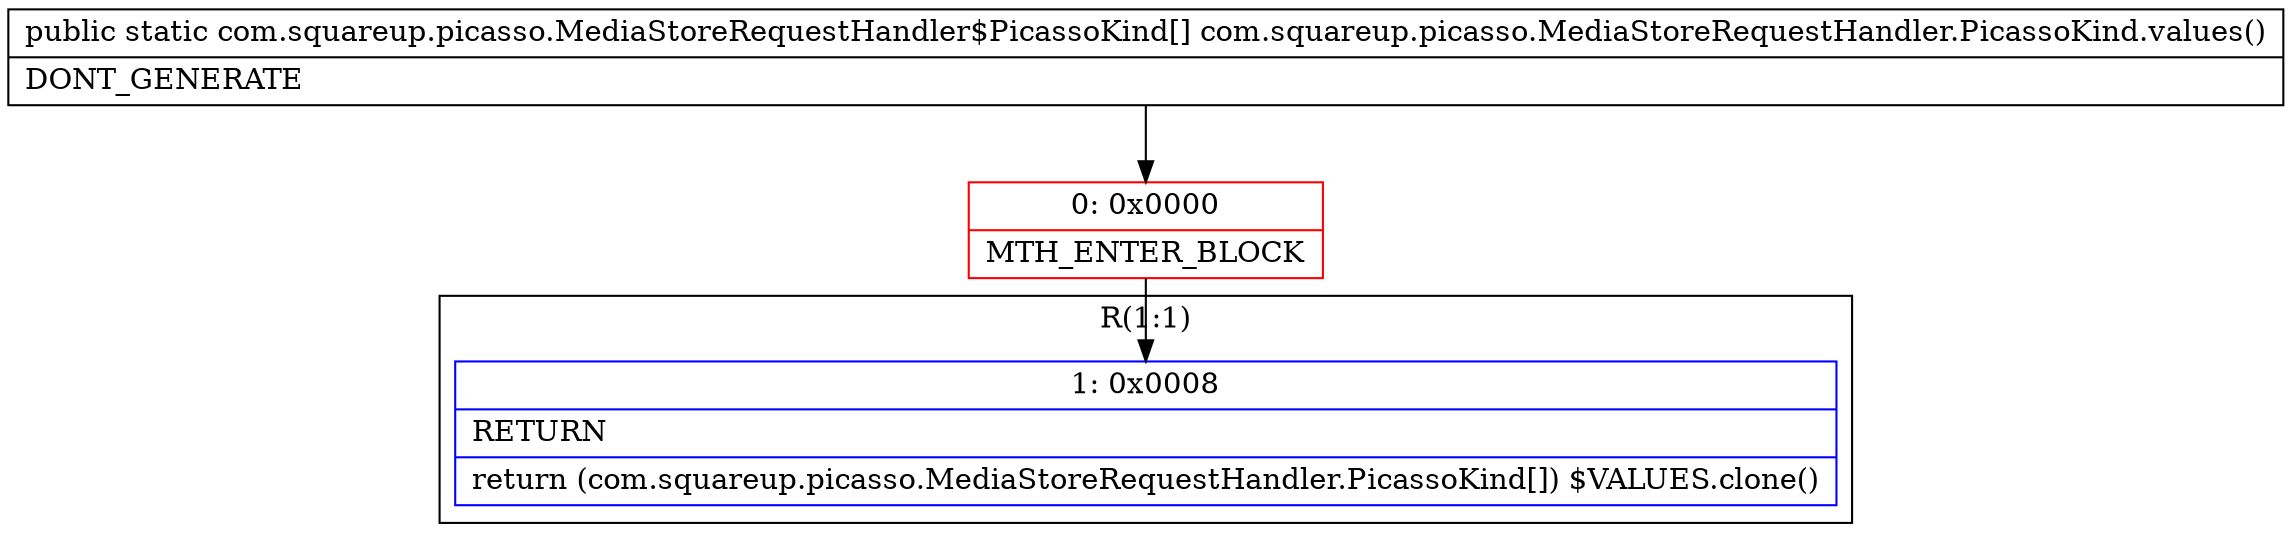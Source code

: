digraph "CFG forcom.squareup.picasso.MediaStoreRequestHandler.PicassoKind.values()[Lcom\/squareup\/picasso\/MediaStoreRequestHandler$PicassoKind;" {
subgraph cluster_Region_234969567 {
label = "R(1:1)";
node [shape=record,color=blue];
Node_1 [shape=record,label="{1\:\ 0x0008|RETURN\l|return (com.squareup.picasso.MediaStoreRequestHandler.PicassoKind[]) $VALUES.clone()\l}"];
}
Node_0 [shape=record,color=red,label="{0\:\ 0x0000|MTH_ENTER_BLOCK\l}"];
MethodNode[shape=record,label="{public static com.squareup.picasso.MediaStoreRequestHandler$PicassoKind[] com.squareup.picasso.MediaStoreRequestHandler.PicassoKind.values()  | DONT_GENERATE\l}"];
MethodNode -> Node_0;
Node_0 -> Node_1;
}

